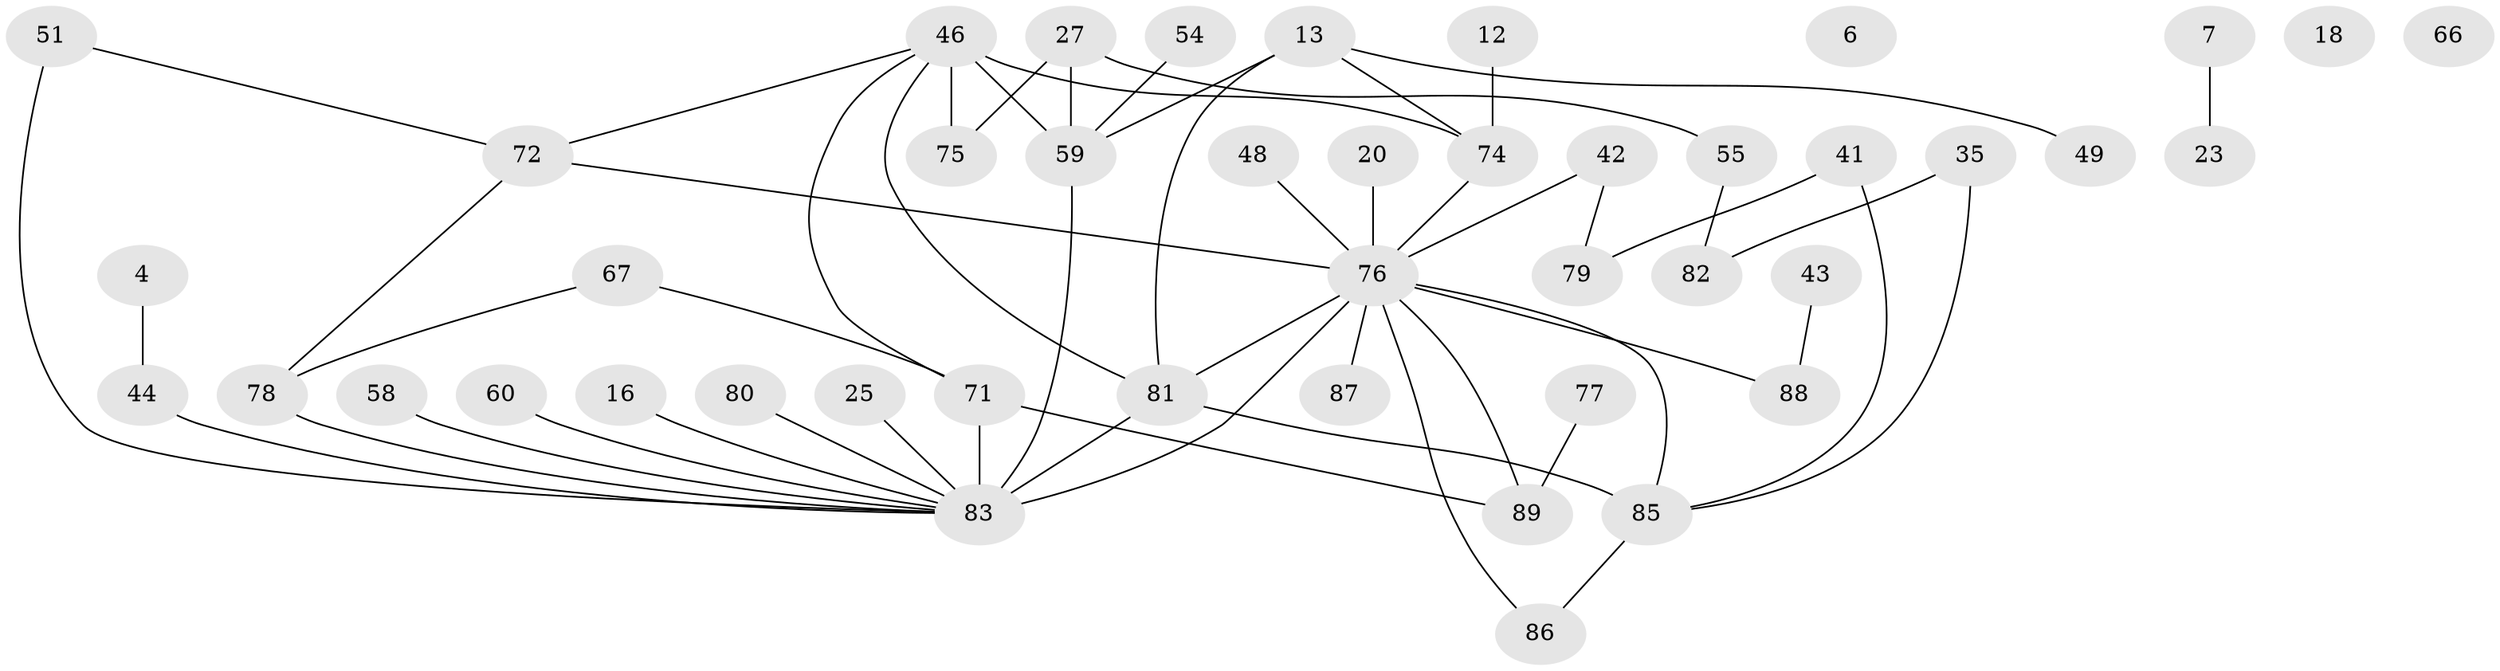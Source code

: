 // original degree distribution, {2: 0.30337078651685395, 1: 0.23595505617977527, 4: 0.10112359550561797, 0: 0.033707865168539325, 3: 0.21348314606741572, 5: 0.056179775280898875, 8: 0.033707865168539325, 6: 0.011235955056179775, 11: 0.011235955056179775}
// Generated by graph-tools (version 1.1) at 2025/39/03/09/25 04:39:19]
// undirected, 44 vertices, 55 edges
graph export_dot {
graph [start="1"]
  node [color=gray90,style=filled];
  4;
  6;
  7;
  12;
  13 [super="+8"];
  16;
  18;
  20;
  23;
  25;
  27 [super="+24"];
  35;
  41 [super="+26"];
  42;
  43;
  44;
  46 [super="+17"];
  48;
  49;
  51 [super="+47"];
  54;
  55;
  58;
  59;
  60;
  66;
  67;
  71 [super="+9+61"];
  72 [super="+36+62"];
  74 [super="+38+45+50"];
  75 [super="+3"];
  76 [super="+70+73"];
  77;
  78 [super="+68"];
  79;
  80;
  81 [super="+56"];
  82;
  83 [super="+65+37"];
  85 [super="+15+57"];
  86;
  87;
  88;
  89 [super="+84"];
  4 -- 44;
  7 -- 23;
  12 -- 74;
  13 -- 59 [weight=2];
  13 -- 49;
  13 -- 81;
  13 -- 74;
  16 -- 83;
  20 -- 76;
  25 -- 83;
  27 -- 59 [weight=2];
  27 -- 55;
  27 -- 75;
  35 -- 82;
  35 -- 85;
  41 -- 79;
  41 -- 85;
  42 -- 79;
  42 -- 76;
  43 -- 88;
  44 -- 83;
  46 -- 59 [weight=2];
  46 -- 81;
  46 -- 75;
  46 -- 72;
  46 -- 74;
  46 -- 71;
  48 -- 76;
  51 -- 83 [weight=2];
  51 -- 72;
  54 -- 59;
  55 -- 82;
  58 -- 83;
  59 -- 83 [weight=4];
  60 -- 83;
  67 -- 78;
  67 -- 71;
  71 -- 83 [weight=2];
  71 -- 89;
  72 -- 78;
  72 -- 76;
  74 -- 76 [weight=2];
  76 -- 85;
  76 -- 83 [weight=2];
  76 -- 87;
  76 -- 81 [weight=2];
  76 -- 86;
  76 -- 88;
  76 -- 89;
  77 -- 89;
  78 -- 83 [weight=2];
  80 -- 83;
  81 -- 85 [weight=4];
  81 -- 83 [weight=3];
  85 -- 86;
}
